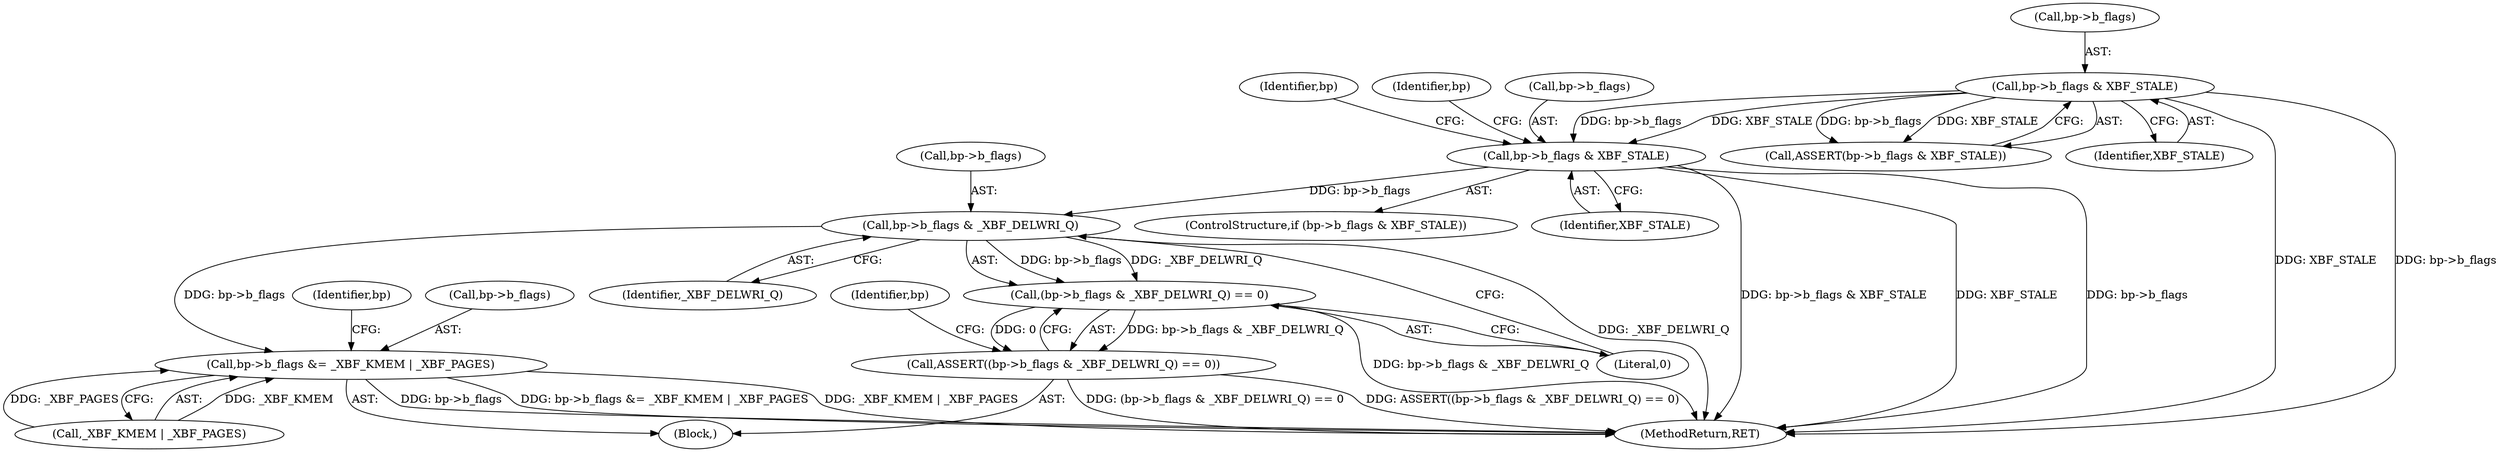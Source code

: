 digraph "0_linux_eb178619f930fa2ba2348de332a1ff1c66a31424@pointer" {
"1000375" [label="(Call,bp->b_flags & _XBF_DELWRI_Q)"];
"1000367" [label="(Call,bp->b_flags & XBF_STALE)"];
"1000277" [label="(Call,bp->b_flags & XBF_STALE)"];
"1000374" [label="(Call,(bp->b_flags & _XBF_DELWRI_Q) == 0)"];
"1000373" [label="(Call,ASSERT((bp->b_flags & _XBF_DELWRI_Q) == 0))"];
"1000387" [label="(Call,bp->b_flags &= _XBF_KMEM | _XBF_PAGES)"];
"1000388" [label="(Call,bp->b_flags)"];
"1000374" [label="(Call,(bp->b_flags & _XBF_DELWRI_Q) == 0)"];
"1000391" [label="(Call,_XBF_KMEM | _XBF_PAGES)"];
"1000371" [label="(Identifier,XBF_STALE)"];
"1000379" [label="(Identifier,_XBF_DELWRI_Q)"];
"1000281" [label="(Identifier,XBF_STALE)"];
"1000377" [label="(Identifier,bp)"];
"1000373" [label="(Call,ASSERT((bp->b_flags & _XBF_DELWRI_Q) == 0))"];
"1000396" [label="(Identifier,bp)"];
"1000372" [label="(Block,)"];
"1000375" [label="(Call,bp->b_flags & _XBF_DELWRI_Q)"];
"1000277" [label="(Call,bp->b_flags & XBF_STALE)"];
"1000376" [label="(Call,bp->b_flags)"];
"1000380" [label="(Literal,0)"];
"1000366" [label="(ControlStructure,if (bp->b_flags & XBF_STALE))"];
"1000384" [label="(Identifier,bp)"];
"1000400" [label="(Identifier,bp)"];
"1000278" [label="(Call,bp->b_flags)"];
"1000367" [label="(Call,bp->b_flags & XBF_STALE)"];
"1000387" [label="(Call,bp->b_flags &= _XBF_KMEM | _XBF_PAGES)"];
"1000368" [label="(Call,bp->b_flags)"];
"1000407" [label="(MethodReturn,RET)"];
"1000276" [label="(Call,ASSERT(bp->b_flags & XBF_STALE))"];
"1000375" -> "1000374"  [label="AST: "];
"1000375" -> "1000379"  [label="CFG: "];
"1000376" -> "1000375"  [label="AST: "];
"1000379" -> "1000375"  [label="AST: "];
"1000380" -> "1000375"  [label="CFG: "];
"1000375" -> "1000407"  [label="DDG: _XBF_DELWRI_Q"];
"1000375" -> "1000374"  [label="DDG: bp->b_flags"];
"1000375" -> "1000374"  [label="DDG: _XBF_DELWRI_Q"];
"1000367" -> "1000375"  [label="DDG: bp->b_flags"];
"1000375" -> "1000387"  [label="DDG: bp->b_flags"];
"1000367" -> "1000366"  [label="AST: "];
"1000367" -> "1000371"  [label="CFG: "];
"1000368" -> "1000367"  [label="AST: "];
"1000371" -> "1000367"  [label="AST: "];
"1000377" -> "1000367"  [label="CFG: "];
"1000400" -> "1000367"  [label="CFG: "];
"1000367" -> "1000407"  [label="DDG: bp->b_flags"];
"1000367" -> "1000407"  [label="DDG: bp->b_flags & XBF_STALE"];
"1000367" -> "1000407"  [label="DDG: XBF_STALE"];
"1000277" -> "1000367"  [label="DDG: bp->b_flags"];
"1000277" -> "1000367"  [label="DDG: XBF_STALE"];
"1000277" -> "1000276"  [label="AST: "];
"1000277" -> "1000281"  [label="CFG: "];
"1000278" -> "1000277"  [label="AST: "];
"1000281" -> "1000277"  [label="AST: "];
"1000276" -> "1000277"  [label="CFG: "];
"1000277" -> "1000407"  [label="DDG: bp->b_flags"];
"1000277" -> "1000407"  [label="DDG: XBF_STALE"];
"1000277" -> "1000276"  [label="DDG: bp->b_flags"];
"1000277" -> "1000276"  [label="DDG: XBF_STALE"];
"1000374" -> "1000373"  [label="AST: "];
"1000374" -> "1000380"  [label="CFG: "];
"1000380" -> "1000374"  [label="AST: "];
"1000373" -> "1000374"  [label="CFG: "];
"1000374" -> "1000407"  [label="DDG: bp->b_flags & _XBF_DELWRI_Q"];
"1000374" -> "1000373"  [label="DDG: bp->b_flags & _XBF_DELWRI_Q"];
"1000374" -> "1000373"  [label="DDG: 0"];
"1000373" -> "1000372"  [label="AST: "];
"1000384" -> "1000373"  [label="CFG: "];
"1000373" -> "1000407"  [label="DDG: ASSERT((bp->b_flags & _XBF_DELWRI_Q) == 0)"];
"1000373" -> "1000407"  [label="DDG: (bp->b_flags & _XBF_DELWRI_Q) == 0"];
"1000387" -> "1000372"  [label="AST: "];
"1000387" -> "1000391"  [label="CFG: "];
"1000388" -> "1000387"  [label="AST: "];
"1000391" -> "1000387"  [label="AST: "];
"1000396" -> "1000387"  [label="CFG: "];
"1000387" -> "1000407"  [label="DDG: bp->b_flags"];
"1000387" -> "1000407"  [label="DDG: bp->b_flags &= _XBF_KMEM | _XBF_PAGES"];
"1000387" -> "1000407"  [label="DDG: _XBF_KMEM | _XBF_PAGES"];
"1000391" -> "1000387"  [label="DDG: _XBF_KMEM"];
"1000391" -> "1000387"  [label="DDG: _XBF_PAGES"];
}
